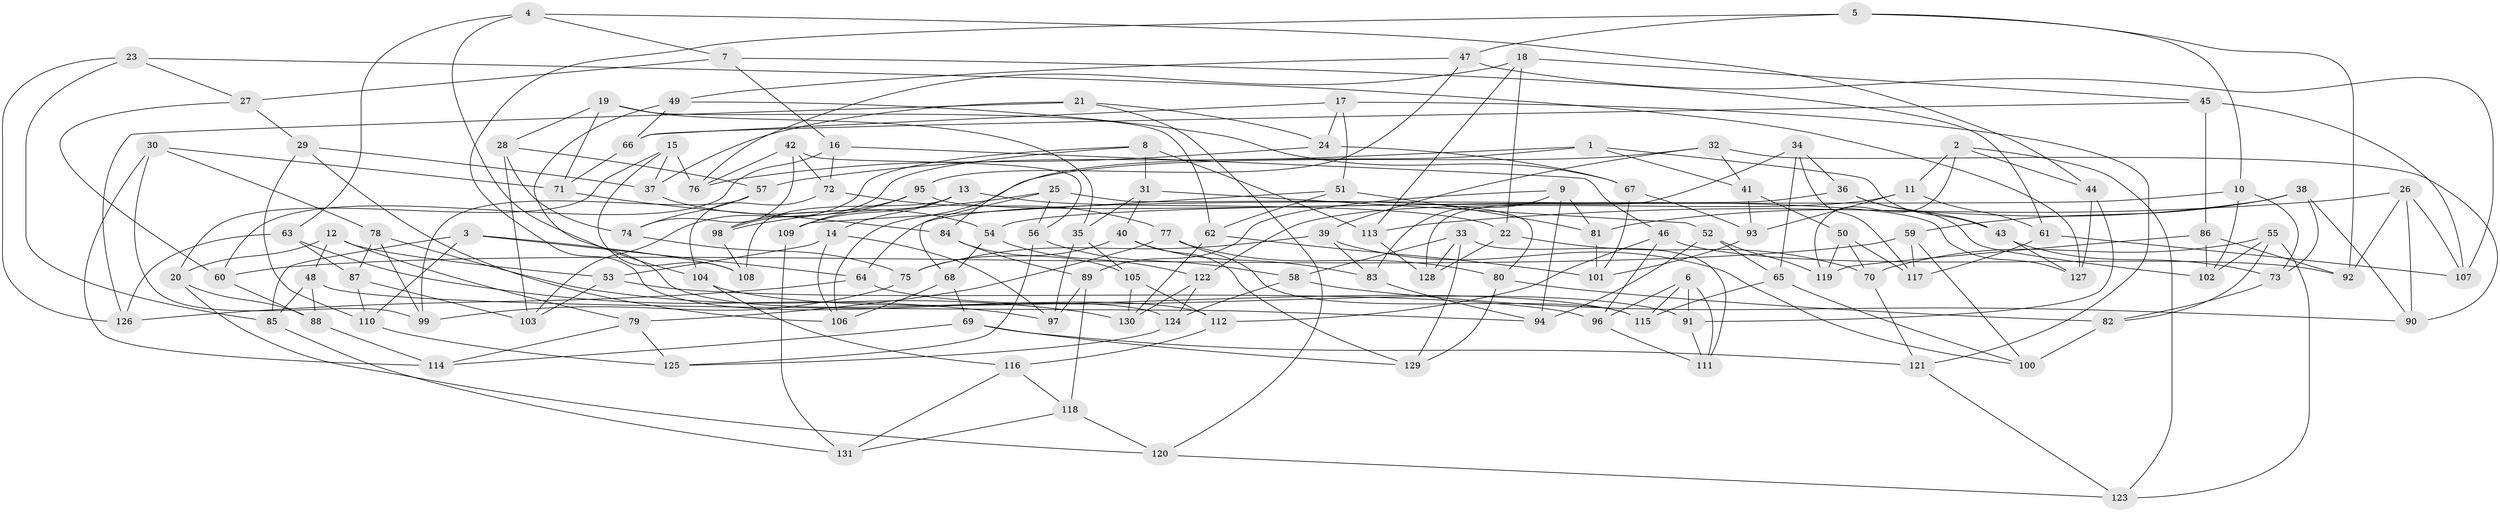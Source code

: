 // Generated by graph-tools (version 1.1) at 2025/26/03/09/25 03:26:51]
// undirected, 131 vertices, 262 edges
graph export_dot {
graph [start="1"]
  node [color=gray90,style=filled];
  1;
  2;
  3;
  4;
  5;
  6;
  7;
  8;
  9;
  10;
  11;
  12;
  13;
  14;
  15;
  16;
  17;
  18;
  19;
  20;
  21;
  22;
  23;
  24;
  25;
  26;
  27;
  28;
  29;
  30;
  31;
  32;
  33;
  34;
  35;
  36;
  37;
  38;
  39;
  40;
  41;
  42;
  43;
  44;
  45;
  46;
  47;
  48;
  49;
  50;
  51;
  52;
  53;
  54;
  55;
  56;
  57;
  58;
  59;
  60;
  61;
  62;
  63;
  64;
  65;
  66;
  67;
  68;
  69;
  70;
  71;
  72;
  73;
  74;
  75;
  76;
  77;
  78;
  79;
  80;
  81;
  82;
  83;
  84;
  85;
  86;
  87;
  88;
  89;
  90;
  91;
  92;
  93;
  94;
  95;
  96;
  97;
  98;
  99;
  100;
  101;
  102;
  103;
  104;
  105;
  106;
  107;
  108;
  109;
  110;
  111;
  112;
  113;
  114;
  115;
  116;
  117;
  118;
  119;
  120;
  121;
  122;
  123;
  124;
  125;
  126;
  127;
  128;
  129;
  130;
  131;
  1 -- 57;
  1 -- 43;
  1 -- 84;
  1 -- 41;
  2 -- 119;
  2 -- 44;
  2 -- 123;
  2 -- 11;
  3 -- 110;
  3 -- 108;
  3 -- 85;
  3 -- 64;
  4 -- 63;
  4 -- 7;
  4 -- 104;
  4 -- 44;
  5 -- 47;
  5 -- 92;
  5 -- 124;
  5 -- 10;
  6 -- 115;
  6 -- 96;
  6 -- 111;
  6 -- 91;
  7 -- 61;
  7 -- 27;
  7 -- 16;
  8 -- 113;
  8 -- 31;
  8 -- 103;
  8 -- 98;
  9 -- 83;
  9 -- 89;
  9 -- 94;
  9 -- 81;
  10 -- 54;
  10 -- 73;
  10 -- 102;
  11 -- 93;
  11 -- 61;
  11 -- 122;
  12 -- 20;
  12 -- 53;
  12 -- 79;
  12 -- 48;
  13 -- 14;
  13 -- 108;
  13 -- 22;
  13 -- 109;
  14 -- 53;
  14 -- 106;
  14 -- 97;
  15 -- 37;
  15 -- 108;
  15 -- 20;
  15 -- 76;
  16 -- 60;
  16 -- 46;
  16 -- 72;
  17 -- 121;
  17 -- 24;
  17 -- 51;
  17 -- 66;
  18 -- 76;
  18 -- 22;
  18 -- 113;
  18 -- 45;
  19 -- 71;
  19 -- 35;
  19 -- 62;
  19 -- 28;
  20 -- 88;
  20 -- 120;
  21 -- 24;
  21 -- 126;
  21 -- 120;
  21 -- 37;
  22 -- 70;
  22 -- 128;
  23 -- 27;
  23 -- 127;
  23 -- 85;
  23 -- 126;
  24 -- 76;
  24 -- 67;
  25 -- 98;
  25 -- 68;
  25 -- 80;
  25 -- 56;
  26 -- 90;
  26 -- 107;
  26 -- 92;
  26 -- 113;
  27 -- 29;
  27 -- 60;
  28 -- 74;
  28 -- 57;
  28 -- 103;
  29 -- 37;
  29 -- 110;
  29 -- 106;
  30 -- 71;
  30 -- 114;
  30 -- 99;
  30 -- 78;
  31 -- 52;
  31 -- 40;
  31 -- 35;
  32 -- 41;
  32 -- 39;
  32 -- 90;
  32 -- 106;
  33 -- 58;
  33 -- 129;
  33 -- 111;
  33 -- 128;
  34 -- 65;
  34 -- 128;
  34 -- 117;
  34 -- 36;
  35 -- 97;
  35 -- 105;
  36 -- 64;
  36 -- 43;
  36 -- 102;
  37 -- 54;
  38 -- 73;
  38 -- 59;
  38 -- 81;
  38 -- 90;
  39 -- 100;
  39 -- 83;
  39 -- 75;
  40 -- 83;
  40 -- 129;
  40 -- 75;
  41 -- 50;
  41 -- 93;
  42 -- 74;
  42 -- 76;
  42 -- 56;
  42 -- 72;
  43 -- 127;
  43 -- 73;
  44 -- 91;
  44 -- 127;
  45 -- 86;
  45 -- 66;
  45 -- 107;
  46 -- 92;
  46 -- 112;
  46 -- 96;
  47 -- 49;
  47 -- 95;
  47 -- 107;
  48 -- 94;
  48 -- 85;
  48 -- 88;
  49 -- 67;
  49 -- 66;
  49 -- 112;
  50 -- 70;
  50 -- 117;
  50 -- 119;
  51 -- 81;
  51 -- 62;
  51 -- 109;
  52 -- 65;
  52 -- 119;
  52 -- 94;
  53 -- 96;
  53 -- 103;
  54 -- 122;
  54 -- 68;
  55 -- 123;
  55 -- 70;
  55 -- 82;
  55 -- 102;
  56 -- 125;
  56 -- 58;
  57 -- 99;
  57 -- 74;
  58 -- 90;
  58 -- 124;
  59 -- 60;
  59 -- 117;
  59 -- 100;
  60 -- 88;
  61 -- 107;
  61 -- 117;
  62 -- 101;
  62 -- 130;
  63 -- 97;
  63 -- 126;
  63 -- 87;
  64 -- 126;
  64 -- 91;
  65 -- 100;
  65 -- 115;
  66 -- 71;
  67 -- 93;
  67 -- 101;
  68 -- 69;
  68 -- 106;
  69 -- 129;
  69 -- 114;
  69 -- 121;
  70 -- 121;
  71 -- 84;
  72 -- 77;
  72 -- 104;
  73 -- 82;
  74 -- 75;
  75 -- 99;
  77 -- 79;
  77 -- 115;
  77 -- 80;
  78 -- 130;
  78 -- 87;
  78 -- 99;
  79 -- 125;
  79 -- 114;
  80 -- 82;
  80 -- 129;
  81 -- 101;
  82 -- 100;
  83 -- 94;
  84 -- 89;
  84 -- 105;
  85 -- 131;
  86 -- 102;
  86 -- 92;
  86 -- 119;
  87 -- 103;
  87 -- 110;
  88 -- 114;
  89 -- 97;
  89 -- 118;
  91 -- 111;
  93 -- 101;
  95 -- 109;
  95 -- 127;
  95 -- 98;
  96 -- 111;
  98 -- 108;
  104 -- 115;
  104 -- 116;
  105 -- 112;
  105 -- 130;
  109 -- 131;
  110 -- 125;
  112 -- 116;
  113 -- 128;
  116 -- 131;
  116 -- 118;
  118 -- 120;
  118 -- 131;
  120 -- 123;
  121 -- 123;
  122 -- 130;
  122 -- 124;
  124 -- 125;
}
